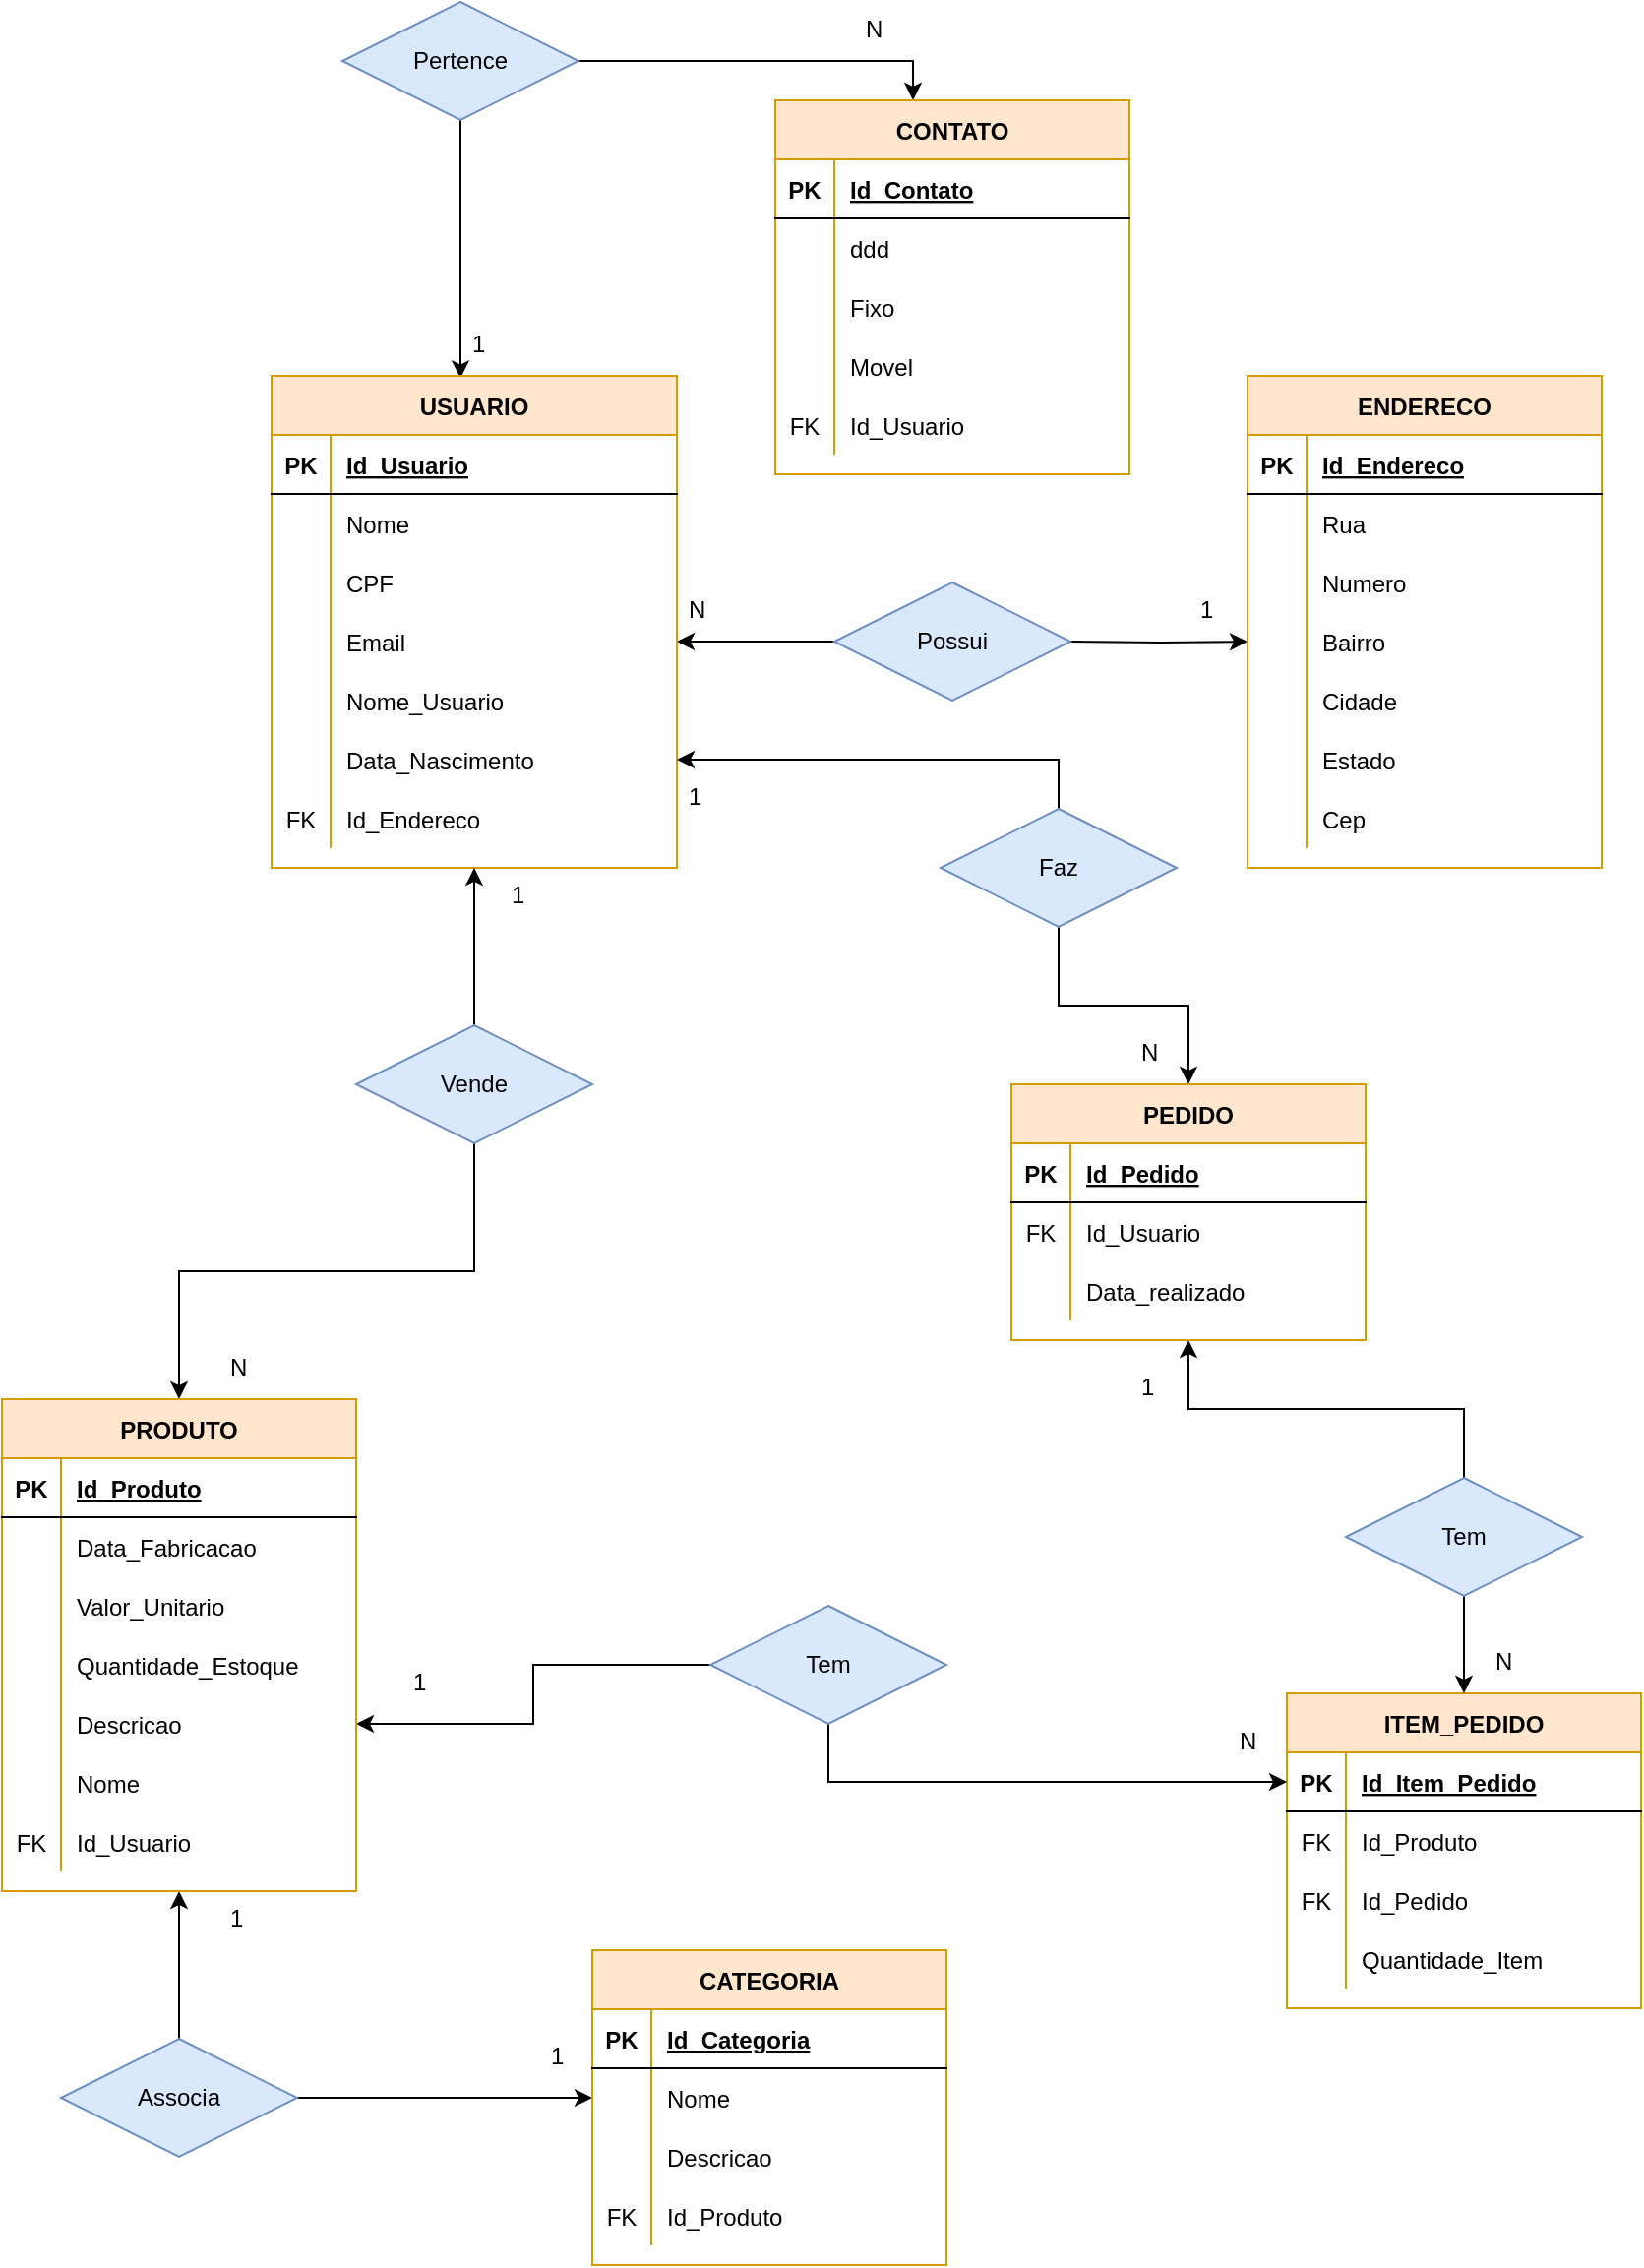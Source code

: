<mxfile version="13.4.5" type="device"><diagram id="Y6JPhVJ8ZdaVeTjuCIS0" name="Page-1"><mxGraphModel dx="2272" dy="2009" grid="1" gridSize="10" guides="1" tooltips="1" connect="1" arrows="1" fold="1" page="1" pageScale="1" pageWidth="827" pageHeight="1169" math="0" shadow="0"><root><mxCell id="0"/><mxCell id="1" parent="0"/><mxCell id="8AbflNaGAG1cW2c7o0TG-37" style="edgeStyle=orthogonalEdgeStyle;rounded=0;orthogonalLoop=1;jettySize=auto;html=1;entryX=0;entryY=0.5;entryDx=0;entryDy=0;" parent="1" target="8AbflNaGAG1cW2c7o0TG-30" edge="1"><mxGeometry relative="1" as="geometry"><mxPoint x="480" y="205" as="sourcePoint"/></mxGeometry></mxCell><mxCell id="8AbflNaGAG1cW2c7o0TG-38" style="edgeStyle=orthogonalEdgeStyle;rounded=0;orthogonalLoop=1;jettySize=auto;html=1;exitX=0;exitY=0.5;exitDx=0;exitDy=0;" parent="1" source="8AbflNaGAG1cW2c7o0TG-39" target="8AbflNaGAG1cW2c7o0TG-11" edge="1"><mxGeometry relative="1" as="geometry"><mxPoint x="340" y="205" as="sourcePoint"/></mxGeometry></mxCell><mxCell id="8AbflNaGAG1cW2c7o0TG-39" value="Possui" style="shape=rhombus;perimeter=rhombusPerimeter;whiteSpace=wrap;html=1;align=center;fillColor=#dae8fc;strokeColor=#6c8ebf;" parent="1" vertex="1"><mxGeometry x="360" y="175" width="120" height="60" as="geometry"/></mxCell><mxCell id="8AbflNaGAG1cW2c7o0TG-40" value="1" style="text;strokeColor=none;fillColor=none;spacingLeft=4;spacingRight=4;overflow=hidden;rotatable=0;points=[[0,0.5],[1,0.5]];portConstraint=eastwest;fontSize=12;align=left;" parent="1" vertex="1"><mxGeometry x="540" y="175" width="40" height="30" as="geometry"/></mxCell><mxCell id="8AbflNaGAG1cW2c7o0TG-20" value="ENDERECO" style="shape=table;startSize=30;container=1;collapsible=1;childLayout=tableLayout;fixedRows=1;rowLines=0;fontStyle=1;align=center;resizeLast=1;fillColor=#ffe6cc;strokeColor=#d79b00;" parent="1" vertex="1"><mxGeometry x="570" y="70" width="180" height="250" as="geometry"><mxRectangle x="570" y="70" width="100" height="30" as="alternateBounds"/></mxGeometry></mxCell><mxCell id="8AbflNaGAG1cW2c7o0TG-21" value="" style="shape=partialRectangle;collapsible=0;dropTarget=0;pointerEvents=0;fillColor=none;top=0;left=0;bottom=1;right=0;points=[[0,0.5],[1,0.5]];portConstraint=eastwest;" parent="8AbflNaGAG1cW2c7o0TG-20" vertex="1"><mxGeometry y="30" width="180" height="30" as="geometry"/></mxCell><mxCell id="8AbflNaGAG1cW2c7o0TG-22" value="PK" style="shape=partialRectangle;connectable=0;fillColor=none;top=0;left=0;bottom=0;right=0;fontStyle=1;overflow=hidden;" parent="8AbflNaGAG1cW2c7o0TG-21" vertex="1"><mxGeometry width="30" height="30" as="geometry"/></mxCell><mxCell id="8AbflNaGAG1cW2c7o0TG-23" value="Id_Endereco" style="shape=partialRectangle;connectable=0;fillColor=none;top=0;left=0;bottom=0;right=0;align=left;spacingLeft=6;fontStyle=5;overflow=hidden;" parent="8AbflNaGAG1cW2c7o0TG-21" vertex="1"><mxGeometry x="30" width="150" height="30" as="geometry"/></mxCell><mxCell id="8AbflNaGAG1cW2c7o0TG-24" value="" style="shape=partialRectangle;collapsible=0;dropTarget=0;pointerEvents=0;fillColor=none;top=0;left=0;bottom=0;right=0;points=[[0,0.5],[1,0.5]];portConstraint=eastwest;" parent="8AbflNaGAG1cW2c7o0TG-20" vertex="1"><mxGeometry y="60" width="180" height="30" as="geometry"/></mxCell><mxCell id="8AbflNaGAG1cW2c7o0TG-25" value="" style="shape=partialRectangle;connectable=0;fillColor=none;top=0;left=0;bottom=0;right=0;editable=1;overflow=hidden;" parent="8AbflNaGAG1cW2c7o0TG-24" vertex="1"><mxGeometry width="30" height="30" as="geometry"/></mxCell><mxCell id="8AbflNaGAG1cW2c7o0TG-26" value="Rua" style="shape=partialRectangle;connectable=0;fillColor=none;top=0;left=0;bottom=0;right=0;align=left;spacingLeft=6;overflow=hidden;" parent="8AbflNaGAG1cW2c7o0TG-24" vertex="1"><mxGeometry x="30" width="150" height="30" as="geometry"/></mxCell><mxCell id="8AbflNaGAG1cW2c7o0TG-27" value="" style="shape=partialRectangle;collapsible=0;dropTarget=0;pointerEvents=0;fillColor=none;top=0;left=0;bottom=0;right=0;points=[[0,0.5],[1,0.5]];portConstraint=eastwest;" parent="8AbflNaGAG1cW2c7o0TG-20" vertex="1"><mxGeometry y="90" width="180" height="30" as="geometry"/></mxCell><mxCell id="8AbflNaGAG1cW2c7o0TG-28" value="" style="shape=partialRectangle;connectable=0;fillColor=none;top=0;left=0;bottom=0;right=0;editable=1;overflow=hidden;" parent="8AbflNaGAG1cW2c7o0TG-27" vertex="1"><mxGeometry width="30" height="30" as="geometry"/></mxCell><mxCell id="8AbflNaGAG1cW2c7o0TG-29" value="Numero" style="shape=partialRectangle;connectable=0;fillColor=none;top=0;left=0;bottom=0;right=0;align=left;spacingLeft=6;overflow=hidden;" parent="8AbflNaGAG1cW2c7o0TG-27" vertex="1"><mxGeometry x="30" width="150" height="30" as="geometry"/></mxCell><mxCell id="8AbflNaGAG1cW2c7o0TG-30" value="" style="shape=partialRectangle;collapsible=0;dropTarget=0;pointerEvents=0;fillColor=none;top=0;left=0;bottom=0;right=0;points=[[0,0.5],[1,0.5]];portConstraint=eastwest;" parent="8AbflNaGAG1cW2c7o0TG-20" vertex="1"><mxGeometry y="120" width="180" height="30" as="geometry"/></mxCell><mxCell id="8AbflNaGAG1cW2c7o0TG-31" value="" style="shape=partialRectangle;connectable=0;fillColor=none;top=0;left=0;bottom=0;right=0;editable=1;overflow=hidden;" parent="8AbflNaGAG1cW2c7o0TG-30" vertex="1"><mxGeometry width="30" height="30" as="geometry"/></mxCell><mxCell id="8AbflNaGAG1cW2c7o0TG-32" value="Bairro" style="shape=partialRectangle;connectable=0;fillColor=none;top=0;left=0;bottom=0;right=0;align=left;spacingLeft=6;overflow=hidden;" parent="8AbflNaGAG1cW2c7o0TG-30" vertex="1"><mxGeometry x="30" width="150" height="30" as="geometry"/></mxCell><mxCell id="8AbflNaGAG1cW2c7o0TG-53" value="" style="shape=partialRectangle;collapsible=0;dropTarget=0;pointerEvents=0;fillColor=none;top=0;left=0;bottom=0;right=0;points=[[0,0.5],[1,0.5]];portConstraint=eastwest;" parent="8AbflNaGAG1cW2c7o0TG-20" vertex="1"><mxGeometry y="150" width="180" height="30" as="geometry"/></mxCell><mxCell id="8AbflNaGAG1cW2c7o0TG-54" value="" style="shape=partialRectangle;connectable=0;fillColor=none;top=0;left=0;bottom=0;right=0;editable=1;overflow=hidden;" parent="8AbflNaGAG1cW2c7o0TG-53" vertex="1"><mxGeometry width="30" height="30" as="geometry"/></mxCell><mxCell id="8AbflNaGAG1cW2c7o0TG-55" value="Cidade" style="shape=partialRectangle;connectable=0;fillColor=none;top=0;left=0;bottom=0;right=0;align=left;spacingLeft=6;overflow=hidden;" parent="8AbflNaGAG1cW2c7o0TG-53" vertex="1"><mxGeometry x="30" width="150" height="30" as="geometry"/></mxCell><mxCell id="8AbflNaGAG1cW2c7o0TG-61" value="" style="shape=partialRectangle;collapsible=0;dropTarget=0;pointerEvents=0;fillColor=none;top=0;left=0;bottom=0;right=0;points=[[0,0.5],[1,0.5]];portConstraint=eastwest;" parent="8AbflNaGAG1cW2c7o0TG-20" vertex="1"><mxGeometry y="180" width="180" height="30" as="geometry"/></mxCell><mxCell id="8AbflNaGAG1cW2c7o0TG-62" value="" style="shape=partialRectangle;connectable=0;fillColor=none;top=0;left=0;bottom=0;right=0;editable=1;overflow=hidden;" parent="8AbflNaGAG1cW2c7o0TG-61" vertex="1"><mxGeometry width="30" height="30" as="geometry"/></mxCell><mxCell id="8AbflNaGAG1cW2c7o0TG-63" value="Estado" style="shape=partialRectangle;connectable=0;fillColor=none;top=0;left=0;bottom=0;right=0;align=left;spacingLeft=6;overflow=hidden;" parent="8AbflNaGAG1cW2c7o0TG-61" vertex="1"><mxGeometry x="30" width="150" height="30" as="geometry"/></mxCell><mxCell id="8AbflNaGAG1cW2c7o0TG-197" value="" style="shape=partialRectangle;collapsible=0;dropTarget=0;pointerEvents=0;fillColor=none;top=0;left=0;bottom=0;right=0;points=[[0,0.5],[1,0.5]];portConstraint=eastwest;" parent="8AbflNaGAG1cW2c7o0TG-20" vertex="1"><mxGeometry y="210" width="180" height="30" as="geometry"/></mxCell><mxCell id="8AbflNaGAG1cW2c7o0TG-198" value="" style="shape=partialRectangle;connectable=0;fillColor=none;top=0;left=0;bottom=0;right=0;editable=1;overflow=hidden;" parent="8AbflNaGAG1cW2c7o0TG-197" vertex="1"><mxGeometry width="30" height="30" as="geometry"/></mxCell><mxCell id="8AbflNaGAG1cW2c7o0TG-199" value="Cep" style="shape=partialRectangle;connectable=0;fillColor=none;top=0;left=0;bottom=0;right=0;align=left;spacingLeft=6;overflow=hidden;" parent="8AbflNaGAG1cW2c7o0TG-197" vertex="1"><mxGeometry x="30" width="150" height="30" as="geometry"/></mxCell><mxCell id="8AbflNaGAG1cW2c7o0TG-64" value="N" style="text;strokeColor=none;fillColor=none;spacingLeft=4;spacingRight=4;overflow=hidden;rotatable=0;points=[[0,0.5],[1,0.5]];portConstraint=eastwest;fontSize=12;align=left;" parent="1" vertex="1"><mxGeometry x="280" y="175" width="40" height="30" as="geometry"/></mxCell><mxCell id="8AbflNaGAG1cW2c7o0TG-79" style="edgeStyle=orthogonalEdgeStyle;rounded=0;orthogonalLoop=1;jettySize=auto;html=1;entryX=0.466;entryY=0.005;entryDx=0;entryDy=0;entryPerimeter=0;" parent="1" source="8AbflNaGAG1cW2c7o0TG-78" target="8AbflNaGAG1cW2c7o0TG-1" edge="1"><mxGeometry relative="1" as="geometry"/></mxCell><mxCell id="8AbflNaGAG1cW2c7o0TG-80" style="edgeStyle=orthogonalEdgeStyle;rounded=0;orthogonalLoop=1;jettySize=auto;html=1;entryX=0.389;entryY=0;entryDx=0;entryDy=0;entryPerimeter=0;" parent="1" source="8AbflNaGAG1cW2c7o0TG-78" target="8AbflNaGAG1cW2c7o0TG-65" edge="1"><mxGeometry relative="1" as="geometry"/></mxCell><mxCell id="8AbflNaGAG1cW2c7o0TG-78" value="Pertence" style="shape=rhombus;perimeter=rhombusPerimeter;whiteSpace=wrap;html=1;align=center;fillColor=#dae8fc;strokeColor=#6c8ebf;" parent="1" vertex="1"><mxGeometry x="110" y="-120" width="120" height="60" as="geometry"/></mxCell><mxCell id="8AbflNaGAG1cW2c7o0TG-1" value="USUARIO" style="shape=table;startSize=30;container=1;collapsible=1;childLayout=tableLayout;fixedRows=1;rowLines=0;fontStyle=1;align=center;resizeLast=1;fillColor=#ffe6cc;strokeColor=#d79b00;" parent="1" vertex="1"><mxGeometry x="74" y="70" width="206" height="250" as="geometry"><mxRectangle x="74" y="70" width="90" height="30" as="alternateBounds"/></mxGeometry></mxCell><mxCell id="8AbflNaGAG1cW2c7o0TG-2" value="" style="shape=partialRectangle;collapsible=0;dropTarget=0;pointerEvents=0;fillColor=none;top=0;left=0;bottom=1;right=0;points=[[0,0.5],[1,0.5]];portConstraint=eastwest;" parent="8AbflNaGAG1cW2c7o0TG-1" vertex="1"><mxGeometry y="30" width="206" height="30" as="geometry"/></mxCell><mxCell id="8AbflNaGAG1cW2c7o0TG-3" value="PK" style="shape=partialRectangle;connectable=0;fillColor=none;top=0;left=0;bottom=0;right=0;fontStyle=1;overflow=hidden;" parent="8AbflNaGAG1cW2c7o0TG-2" vertex="1"><mxGeometry width="30" height="30" as="geometry"/></mxCell><mxCell id="8AbflNaGAG1cW2c7o0TG-4" value="Id_Usuario" style="shape=partialRectangle;connectable=0;fillColor=none;top=0;left=0;bottom=0;right=0;align=left;spacingLeft=6;fontStyle=5;overflow=hidden;" parent="8AbflNaGAG1cW2c7o0TG-2" vertex="1"><mxGeometry x="30" width="176" height="30" as="geometry"/></mxCell><mxCell id="8AbflNaGAG1cW2c7o0TG-5" value="" style="shape=partialRectangle;collapsible=0;dropTarget=0;pointerEvents=0;fillColor=none;top=0;left=0;bottom=0;right=0;points=[[0,0.5],[1,0.5]];portConstraint=eastwest;" parent="8AbflNaGAG1cW2c7o0TG-1" vertex="1"><mxGeometry y="60" width="206" height="30" as="geometry"/></mxCell><mxCell id="8AbflNaGAG1cW2c7o0TG-6" value="" style="shape=partialRectangle;connectable=0;fillColor=none;top=0;left=0;bottom=0;right=0;editable=1;overflow=hidden;" parent="8AbflNaGAG1cW2c7o0TG-5" vertex="1"><mxGeometry width="30" height="30" as="geometry"/></mxCell><mxCell id="8AbflNaGAG1cW2c7o0TG-7" value="Nome" style="shape=partialRectangle;connectable=0;fillColor=none;top=0;left=0;bottom=0;right=0;align=left;spacingLeft=6;overflow=hidden;" parent="8AbflNaGAG1cW2c7o0TG-5" vertex="1"><mxGeometry x="30" width="176" height="30" as="geometry"/></mxCell><mxCell id="8AbflNaGAG1cW2c7o0TG-8" value="" style="shape=partialRectangle;collapsible=0;dropTarget=0;pointerEvents=0;fillColor=none;top=0;left=0;bottom=0;right=0;points=[[0,0.5],[1,0.5]];portConstraint=eastwest;" parent="8AbflNaGAG1cW2c7o0TG-1" vertex="1"><mxGeometry y="90" width="206" height="30" as="geometry"/></mxCell><mxCell id="8AbflNaGAG1cW2c7o0TG-9" value="" style="shape=partialRectangle;connectable=0;fillColor=none;top=0;left=0;bottom=0;right=0;editable=1;overflow=hidden;" parent="8AbflNaGAG1cW2c7o0TG-8" vertex="1"><mxGeometry width="30" height="30" as="geometry"/></mxCell><mxCell id="8AbflNaGAG1cW2c7o0TG-10" value="CPF" style="shape=partialRectangle;connectable=0;fillColor=none;top=0;left=0;bottom=0;right=0;align=left;spacingLeft=6;overflow=hidden;" parent="8AbflNaGAG1cW2c7o0TG-8" vertex="1"><mxGeometry x="30" width="176" height="30" as="geometry"/></mxCell><mxCell id="8AbflNaGAG1cW2c7o0TG-11" value="" style="shape=partialRectangle;collapsible=0;dropTarget=0;pointerEvents=0;fillColor=none;top=0;left=0;bottom=0;right=0;points=[[0,0.5],[1,0.5]];portConstraint=eastwest;" parent="8AbflNaGAG1cW2c7o0TG-1" vertex="1"><mxGeometry y="120" width="206" height="30" as="geometry"/></mxCell><mxCell id="8AbflNaGAG1cW2c7o0TG-12" value="" style="shape=partialRectangle;connectable=0;fillColor=none;top=0;left=0;bottom=0;right=0;editable=1;overflow=hidden;" parent="8AbflNaGAG1cW2c7o0TG-11" vertex="1"><mxGeometry width="30" height="30" as="geometry"/></mxCell><mxCell id="8AbflNaGAG1cW2c7o0TG-13" value="Email" style="shape=partialRectangle;connectable=0;fillColor=none;top=0;left=0;bottom=0;right=0;align=left;spacingLeft=6;overflow=hidden;" parent="8AbflNaGAG1cW2c7o0TG-11" vertex="1"><mxGeometry x="30" width="176" height="30" as="geometry"/></mxCell><mxCell id="8AbflNaGAG1cW2c7o0TG-45" value="" style="shape=partialRectangle;collapsible=0;dropTarget=0;pointerEvents=0;fillColor=none;top=0;left=0;bottom=0;right=0;points=[[0,0.5],[1,0.5]];portConstraint=eastwest;" parent="8AbflNaGAG1cW2c7o0TG-1" vertex="1"><mxGeometry y="150" width="206" height="30" as="geometry"/></mxCell><mxCell id="8AbflNaGAG1cW2c7o0TG-46" value="" style="shape=partialRectangle;connectable=0;fillColor=none;top=0;left=0;bottom=0;right=0;editable=1;overflow=hidden;" parent="8AbflNaGAG1cW2c7o0TG-45" vertex="1"><mxGeometry width="30" height="30" as="geometry"/></mxCell><mxCell id="8AbflNaGAG1cW2c7o0TG-47" value="Nome_Usuario" style="shape=partialRectangle;connectable=0;fillColor=none;top=0;left=0;bottom=0;right=0;align=left;spacingLeft=6;overflow=hidden;" parent="8AbflNaGAG1cW2c7o0TG-45" vertex="1"><mxGeometry x="30" width="176" height="30" as="geometry"/></mxCell><mxCell id="8AbflNaGAG1cW2c7o0TG-49" value="" style="shape=partialRectangle;collapsible=0;dropTarget=0;pointerEvents=0;fillColor=none;top=0;left=0;bottom=0;right=0;points=[[0,0.5],[1,0.5]];portConstraint=eastwest;" parent="8AbflNaGAG1cW2c7o0TG-1" vertex="1"><mxGeometry y="180" width="206" height="30" as="geometry"/></mxCell><mxCell id="8AbflNaGAG1cW2c7o0TG-50" value="" style="shape=partialRectangle;connectable=0;fillColor=none;top=0;left=0;bottom=0;right=0;editable=1;overflow=hidden;" parent="8AbflNaGAG1cW2c7o0TG-49" vertex="1"><mxGeometry width="30" height="30" as="geometry"/></mxCell><mxCell id="8AbflNaGAG1cW2c7o0TG-51" value="Data_Nascimento" style="shape=partialRectangle;connectable=0;fillColor=none;top=0;left=0;bottom=0;right=0;align=left;spacingLeft=6;overflow=hidden;" parent="8AbflNaGAG1cW2c7o0TG-49" vertex="1"><mxGeometry x="30" width="176" height="30" as="geometry"/></mxCell><mxCell id="8AbflNaGAG1cW2c7o0TG-144" value="" style="shape=partialRectangle;collapsible=0;dropTarget=0;pointerEvents=0;fillColor=none;top=0;left=0;bottom=0;right=0;points=[[0,0.5],[1,0.5]];portConstraint=eastwest;" parent="8AbflNaGAG1cW2c7o0TG-1" vertex="1"><mxGeometry y="210" width="206" height="30" as="geometry"/></mxCell><mxCell id="8AbflNaGAG1cW2c7o0TG-145" value="FK" style="shape=partialRectangle;connectable=0;fillColor=none;top=0;left=0;bottom=0;right=0;fontStyle=0;overflow=hidden;" parent="8AbflNaGAG1cW2c7o0TG-144" vertex="1"><mxGeometry width="30" height="30" as="geometry"/></mxCell><mxCell id="8AbflNaGAG1cW2c7o0TG-146" value="Id_Endereco" style="shape=partialRectangle;connectable=0;fillColor=none;top=0;left=0;bottom=0;right=0;align=left;spacingLeft=6;fontStyle=0;overflow=hidden;" parent="8AbflNaGAG1cW2c7o0TG-144" vertex="1"><mxGeometry x="30" width="176" height="30" as="geometry"/></mxCell><mxCell id="8AbflNaGAG1cW2c7o0TG-65" value="CONTATO" style="shape=table;startSize=30;container=1;collapsible=1;childLayout=tableLayout;fixedRows=1;rowLines=0;fontStyle=1;align=center;resizeLast=1;fillColor=#ffe6cc;strokeColor=#d79b00;" parent="1" vertex="1"><mxGeometry x="330" y="-70" width="180" height="190" as="geometry"><mxRectangle x="330" y="-70" width="90" height="30" as="alternateBounds"/></mxGeometry></mxCell><mxCell id="8AbflNaGAG1cW2c7o0TG-66" value="" style="shape=partialRectangle;collapsible=0;dropTarget=0;pointerEvents=0;fillColor=none;top=0;left=0;bottom=1;right=0;points=[[0,0.5],[1,0.5]];portConstraint=eastwest;" parent="8AbflNaGAG1cW2c7o0TG-65" vertex="1"><mxGeometry y="30" width="180" height="30" as="geometry"/></mxCell><mxCell id="8AbflNaGAG1cW2c7o0TG-67" value="PK" style="shape=partialRectangle;connectable=0;fillColor=none;top=0;left=0;bottom=0;right=0;fontStyle=1;overflow=hidden;" parent="8AbflNaGAG1cW2c7o0TG-66" vertex="1"><mxGeometry width="30" height="30" as="geometry"/></mxCell><mxCell id="8AbflNaGAG1cW2c7o0TG-68" value="Id_Contato" style="shape=partialRectangle;connectable=0;fillColor=none;top=0;left=0;bottom=0;right=0;align=left;spacingLeft=6;fontStyle=5;overflow=hidden;" parent="8AbflNaGAG1cW2c7o0TG-66" vertex="1"><mxGeometry x="30" width="150" height="30" as="geometry"/></mxCell><mxCell id="8AbflNaGAG1cW2c7o0TG-69" value="" style="shape=partialRectangle;collapsible=0;dropTarget=0;pointerEvents=0;fillColor=none;top=0;left=0;bottom=0;right=0;points=[[0,0.5],[1,0.5]];portConstraint=eastwest;" parent="8AbflNaGAG1cW2c7o0TG-65" vertex="1"><mxGeometry y="60" width="180" height="30" as="geometry"/></mxCell><mxCell id="8AbflNaGAG1cW2c7o0TG-70" value="" style="shape=partialRectangle;connectable=0;fillColor=none;top=0;left=0;bottom=0;right=0;editable=1;overflow=hidden;" parent="8AbflNaGAG1cW2c7o0TG-69" vertex="1"><mxGeometry width="30" height="30" as="geometry"/></mxCell><mxCell id="8AbflNaGAG1cW2c7o0TG-71" value="ddd" style="shape=partialRectangle;connectable=0;fillColor=none;top=0;left=0;bottom=0;right=0;align=left;spacingLeft=6;overflow=hidden;" parent="8AbflNaGAG1cW2c7o0TG-69" vertex="1"><mxGeometry x="30" width="150" height="30" as="geometry"/></mxCell><mxCell id="8AbflNaGAG1cW2c7o0TG-72" value="" style="shape=partialRectangle;collapsible=0;dropTarget=0;pointerEvents=0;fillColor=none;top=0;left=0;bottom=0;right=0;points=[[0,0.5],[1,0.5]];portConstraint=eastwest;" parent="8AbflNaGAG1cW2c7o0TG-65" vertex="1"><mxGeometry y="90" width="180" height="30" as="geometry"/></mxCell><mxCell id="8AbflNaGAG1cW2c7o0TG-73" value="" style="shape=partialRectangle;connectable=0;fillColor=none;top=0;left=0;bottom=0;right=0;editable=1;overflow=hidden;" parent="8AbflNaGAG1cW2c7o0TG-72" vertex="1"><mxGeometry width="30" height="30" as="geometry"/></mxCell><mxCell id="8AbflNaGAG1cW2c7o0TG-74" value="Fixo" style="shape=partialRectangle;connectable=0;fillColor=none;top=0;left=0;bottom=0;right=0;align=left;spacingLeft=6;overflow=hidden;" parent="8AbflNaGAG1cW2c7o0TG-72" vertex="1"><mxGeometry x="30" width="150" height="30" as="geometry"/></mxCell><mxCell id="8AbflNaGAG1cW2c7o0TG-75" value="" style="shape=partialRectangle;collapsible=0;dropTarget=0;pointerEvents=0;fillColor=none;top=0;left=0;bottom=0;right=0;points=[[0,0.5],[1,0.5]];portConstraint=eastwest;" parent="8AbflNaGAG1cW2c7o0TG-65" vertex="1"><mxGeometry y="120" width="180" height="30" as="geometry"/></mxCell><mxCell id="8AbflNaGAG1cW2c7o0TG-76" value="" style="shape=partialRectangle;connectable=0;fillColor=none;top=0;left=0;bottom=0;right=0;editable=1;overflow=hidden;" parent="8AbflNaGAG1cW2c7o0TG-75" vertex="1"><mxGeometry width="30" height="30" as="geometry"/></mxCell><mxCell id="8AbflNaGAG1cW2c7o0TG-77" value="Movel" style="shape=partialRectangle;connectable=0;fillColor=none;top=0;left=0;bottom=0;right=0;align=left;spacingLeft=6;overflow=hidden;" parent="8AbflNaGAG1cW2c7o0TG-75" vertex="1"><mxGeometry x="30" width="150" height="30" as="geometry"/></mxCell><mxCell id="8AbflNaGAG1cW2c7o0TG-140" value="" style="shape=partialRectangle;collapsible=0;dropTarget=0;pointerEvents=0;fillColor=none;top=0;left=0;bottom=0;right=0;points=[[0,0.5],[1,0.5]];portConstraint=eastwest;" parent="8AbflNaGAG1cW2c7o0TG-65" vertex="1"><mxGeometry y="150" width="180" height="30" as="geometry"/></mxCell><mxCell id="8AbflNaGAG1cW2c7o0TG-141" value="FK" style="shape=partialRectangle;connectable=0;fillColor=none;top=0;left=0;bottom=0;right=0;fontStyle=0;overflow=hidden;" parent="8AbflNaGAG1cW2c7o0TG-140" vertex="1"><mxGeometry width="30" height="30" as="geometry"/></mxCell><mxCell id="8AbflNaGAG1cW2c7o0TG-142" value="Id_Usuario" style="shape=partialRectangle;connectable=0;fillColor=none;top=0;left=0;bottom=0;right=0;align=left;spacingLeft=6;fontStyle=0;overflow=hidden;" parent="8AbflNaGAG1cW2c7o0TG-140" vertex="1"><mxGeometry x="30" width="150" height="30" as="geometry"/></mxCell><mxCell id="8AbflNaGAG1cW2c7o0TG-81" value="1" style="text;strokeColor=none;fillColor=none;spacingLeft=4;spacingRight=4;overflow=hidden;rotatable=0;points=[[0,0.5],[1,0.5]];portConstraint=eastwest;fontSize=12;align=left;" parent="1" vertex="1"><mxGeometry x="170" y="40" width="40" height="30" as="geometry"/></mxCell><mxCell id="8AbflNaGAG1cW2c7o0TG-82" value="N" style="text;strokeColor=none;fillColor=none;spacingLeft=4;spacingRight=4;overflow=hidden;rotatable=0;points=[[0,0.5],[1,0.5]];portConstraint=eastwest;fontSize=12;align=left;" parent="1" vertex="1"><mxGeometry x="370" y="-120" width="40" height="30" as="geometry"/></mxCell><mxCell id="8AbflNaGAG1cW2c7o0TG-131" style="edgeStyle=orthogonalEdgeStyle;rounded=0;orthogonalLoop=1;jettySize=auto;html=1;entryX=0.5;entryY=1;entryDx=0;entryDy=0;" parent="1" source="8AbflNaGAG1cW2c7o0TG-130" edge="1" target="8AbflNaGAG1cW2c7o0TG-83"><mxGeometry relative="1" as="geometry"><mxPoint x="170" y="680" as="targetPoint"/></mxGeometry></mxCell><mxCell id="8AbflNaGAG1cW2c7o0TG-132" style="edgeStyle=orthogonalEdgeStyle;rounded=0;orthogonalLoop=1;jettySize=auto;html=1;entryX=0;entryY=0.5;entryDx=0;entryDy=0;" parent="1" source="8AbflNaGAG1cW2c7o0TG-130" target="8AbflNaGAG1cW2c7o0TG-118" edge="1"><mxGeometry relative="1" as="geometry"/></mxCell><mxCell id="8AbflNaGAG1cW2c7o0TG-130" value="Associa" style="shape=rhombus;perimeter=rhombusPerimeter;whiteSpace=wrap;html=1;align=center;fillColor=#dae8fc;strokeColor=#6c8ebf;" parent="1" vertex="1"><mxGeometry x="-33" y="915" width="120" height="60" as="geometry"/></mxCell><mxCell id="8AbflNaGAG1cW2c7o0TG-114" value="CATEGORIA" style="shape=table;startSize=30;container=1;collapsible=1;childLayout=tableLayout;fixedRows=1;rowLines=0;fontStyle=1;align=center;resizeLast=1;fillColor=#ffe6cc;strokeColor=#d79b00;" parent="1" vertex="1"><mxGeometry x="237" y="870" width="180" height="160" as="geometry"/></mxCell><mxCell id="8AbflNaGAG1cW2c7o0TG-115" value="" style="shape=partialRectangle;collapsible=0;dropTarget=0;pointerEvents=0;fillColor=none;top=0;left=0;bottom=1;right=0;points=[[0,0.5],[1,0.5]];portConstraint=eastwest;" parent="8AbflNaGAG1cW2c7o0TG-114" vertex="1"><mxGeometry y="30" width="180" height="30" as="geometry"/></mxCell><mxCell id="8AbflNaGAG1cW2c7o0TG-116" value="PK" style="shape=partialRectangle;connectable=0;fillColor=none;top=0;left=0;bottom=0;right=0;fontStyle=1;overflow=hidden;" parent="8AbflNaGAG1cW2c7o0TG-115" vertex="1"><mxGeometry width="30" height="30" as="geometry"/></mxCell><mxCell id="8AbflNaGAG1cW2c7o0TG-117" value="Id_Categoria" style="shape=partialRectangle;connectable=0;fillColor=none;top=0;left=0;bottom=0;right=0;align=left;spacingLeft=6;fontStyle=5;overflow=hidden;" parent="8AbflNaGAG1cW2c7o0TG-115" vertex="1"><mxGeometry x="30" width="150" height="30" as="geometry"/></mxCell><mxCell id="8AbflNaGAG1cW2c7o0TG-118" value="" style="shape=partialRectangle;collapsible=0;dropTarget=0;pointerEvents=0;fillColor=none;top=0;left=0;bottom=0;right=0;points=[[0,0.5],[1,0.5]];portConstraint=eastwest;" parent="8AbflNaGAG1cW2c7o0TG-114" vertex="1"><mxGeometry y="60" width="180" height="30" as="geometry"/></mxCell><mxCell id="8AbflNaGAG1cW2c7o0TG-119" value="" style="shape=partialRectangle;connectable=0;fillColor=none;top=0;left=0;bottom=0;right=0;editable=1;overflow=hidden;" parent="8AbflNaGAG1cW2c7o0TG-118" vertex="1"><mxGeometry width="30" height="30" as="geometry"/></mxCell><mxCell id="8AbflNaGAG1cW2c7o0TG-120" value="Nome" style="shape=partialRectangle;connectable=0;fillColor=none;top=0;left=0;bottom=0;right=0;align=left;spacingLeft=6;overflow=hidden;" parent="8AbflNaGAG1cW2c7o0TG-118" vertex="1"><mxGeometry x="30" width="150" height="30" as="geometry"/></mxCell><mxCell id="8AbflNaGAG1cW2c7o0TG-121" value="" style="shape=partialRectangle;collapsible=0;dropTarget=0;pointerEvents=0;fillColor=none;top=0;left=0;bottom=0;right=0;points=[[0,0.5],[1,0.5]];portConstraint=eastwest;" parent="8AbflNaGAG1cW2c7o0TG-114" vertex="1"><mxGeometry y="90" width="180" height="30" as="geometry"/></mxCell><mxCell id="8AbflNaGAG1cW2c7o0TG-122" value="" style="shape=partialRectangle;connectable=0;fillColor=none;top=0;left=0;bottom=0;right=0;editable=1;overflow=hidden;" parent="8AbflNaGAG1cW2c7o0TG-121" vertex="1"><mxGeometry width="30" height="30" as="geometry"/></mxCell><mxCell id="8AbflNaGAG1cW2c7o0TG-123" value="Descricao" style="shape=partialRectangle;connectable=0;fillColor=none;top=0;left=0;bottom=0;right=0;align=left;spacingLeft=6;overflow=hidden;" parent="8AbflNaGAG1cW2c7o0TG-121" vertex="1"><mxGeometry x="30" width="150" height="30" as="geometry"/></mxCell><mxCell id="8AbflNaGAG1cW2c7o0TG-134" value="" style="shape=partialRectangle;collapsible=0;dropTarget=0;pointerEvents=0;fillColor=none;top=0;left=0;bottom=0;right=0;points=[[0,0.5],[1,0.5]];portConstraint=eastwest;" parent="8AbflNaGAG1cW2c7o0TG-114" vertex="1"><mxGeometry y="120" width="180" height="30" as="geometry"/></mxCell><mxCell id="8AbflNaGAG1cW2c7o0TG-135" value="FK" style="shape=partialRectangle;connectable=0;fillColor=none;top=0;left=0;bottom=0;right=0;fontStyle=0;overflow=hidden;" parent="8AbflNaGAG1cW2c7o0TG-134" vertex="1"><mxGeometry width="30" height="30" as="geometry"/></mxCell><mxCell id="8AbflNaGAG1cW2c7o0TG-136" value="Id_Produto" style="shape=partialRectangle;connectable=0;fillColor=none;top=0;left=0;bottom=0;right=0;align=left;spacingLeft=6;fontStyle=0;overflow=hidden;" parent="8AbflNaGAG1cW2c7o0TG-134" vertex="1"><mxGeometry x="30" width="150" height="30" as="geometry"/></mxCell><mxCell id="8AbflNaGAG1cW2c7o0TG-137" value="1" style="text;strokeColor=none;fillColor=none;spacingLeft=4;spacingRight=4;overflow=hidden;rotatable=0;points=[[0,0.5],[1,0.5]];portConstraint=eastwest;fontSize=12;align=left;" parent="1" vertex="1"><mxGeometry x="210" y="910" width="40" height="30" as="geometry"/></mxCell><mxCell id="8AbflNaGAG1cW2c7o0TG-138" value="1" style="text;strokeColor=none;fillColor=none;spacingLeft=4;spacingRight=4;overflow=hidden;rotatable=0;points=[[0,0.5],[1,0.5]];portConstraint=eastwest;fontSize=12;align=left;" parent="1" vertex="1"><mxGeometry x="140" y="720" width="40" height="30" as="geometry"/></mxCell><mxCell id="8AbflNaGAG1cW2c7o0TG-174" style="edgeStyle=orthogonalEdgeStyle;rounded=0;orthogonalLoop=1;jettySize=auto;html=1;" parent="1" source="8AbflNaGAG1cW2c7o0TG-173" target="8AbflNaGAG1cW2c7o0TG-49" edge="1"><mxGeometry relative="1" as="geometry"/></mxCell><mxCell id="5PEyW89O06m3uLNVTfW6-3" style="edgeStyle=orthogonalEdgeStyle;rounded=0;orthogonalLoop=1;jettySize=auto;html=1;" edge="1" parent="1" source="8AbflNaGAG1cW2c7o0TG-173" target="8AbflNaGAG1cW2c7o0TG-147"><mxGeometry relative="1" as="geometry"/></mxCell><mxCell id="8AbflNaGAG1cW2c7o0TG-173" value="Faz" style="shape=rhombus;perimeter=rhombusPerimeter;whiteSpace=wrap;html=1;align=center;fillColor=#dae8fc;strokeColor=#6c8ebf;" parent="1" vertex="1"><mxGeometry x="414" y="290" width="120" height="60" as="geometry"/></mxCell><mxCell id="8AbflNaGAG1cW2c7o0TG-176" value="N" style="text;strokeColor=none;fillColor=none;spacingLeft=4;spacingRight=4;overflow=hidden;rotatable=0;points=[[0,0.5],[1,0.5]];portConstraint=eastwest;fontSize=12;align=left;" parent="1" vertex="1"><mxGeometry x="510" y="400" width="40" height="30" as="geometry"/></mxCell><mxCell id="8AbflNaGAG1cW2c7o0TG-177" value="1" style="text;strokeColor=none;fillColor=none;spacingLeft=4;spacingRight=4;overflow=hidden;rotatable=0;points=[[0,0.5],[1,0.5]];portConstraint=eastwest;fontSize=12;align=left;" parent="1" vertex="1"><mxGeometry x="280" y="270" width="40" height="30" as="geometry"/></mxCell><mxCell id="8AbflNaGAG1cW2c7o0TG-160" value="ITEM_PEDIDO" style="shape=table;startSize=30;container=1;collapsible=1;childLayout=tableLayout;fixedRows=1;rowLines=0;fontStyle=1;align=center;resizeLast=1;fillColor=#ffe6cc;strokeColor=#d79b00;" parent="1" vertex="1"><mxGeometry x="590" y="739.5" width="180" height="160" as="geometry"/></mxCell><mxCell id="8AbflNaGAG1cW2c7o0TG-161" value="" style="shape=partialRectangle;collapsible=0;dropTarget=0;pointerEvents=0;fillColor=none;top=0;left=0;bottom=1;right=0;points=[[0,0.5],[1,0.5]];portConstraint=eastwest;" parent="8AbflNaGAG1cW2c7o0TG-160" vertex="1"><mxGeometry y="30" width="180" height="30" as="geometry"/></mxCell><mxCell id="8AbflNaGAG1cW2c7o0TG-162" value="PK" style="shape=partialRectangle;connectable=0;fillColor=none;top=0;left=0;bottom=0;right=0;fontStyle=1;overflow=hidden;" parent="8AbflNaGAG1cW2c7o0TG-161" vertex="1"><mxGeometry width="30" height="30" as="geometry"/></mxCell><mxCell id="8AbflNaGAG1cW2c7o0TG-163" value="Id_Item_Pedido" style="shape=partialRectangle;connectable=0;fillColor=none;top=0;left=0;bottom=0;right=0;align=left;spacingLeft=6;fontStyle=5;overflow=hidden;" parent="8AbflNaGAG1cW2c7o0TG-161" vertex="1"><mxGeometry x="30" width="150" height="30" as="geometry"/></mxCell><mxCell id="8AbflNaGAG1cW2c7o0TG-189" value="" style="shape=partialRectangle;collapsible=0;dropTarget=0;pointerEvents=0;fillColor=none;top=0;left=0;bottom=0;right=0;points=[[0,0.5],[1,0.5]];portConstraint=eastwest;" parent="8AbflNaGAG1cW2c7o0TG-160" vertex="1"><mxGeometry y="60" width="180" height="30" as="geometry"/></mxCell><mxCell id="8AbflNaGAG1cW2c7o0TG-190" value="FK" style="shape=partialRectangle;connectable=0;fillColor=none;top=0;left=0;bottom=0;right=0;fontStyle=0;overflow=hidden;" parent="8AbflNaGAG1cW2c7o0TG-189" vertex="1"><mxGeometry width="30" height="30" as="geometry"/></mxCell><mxCell id="8AbflNaGAG1cW2c7o0TG-191" value="Id_Produto" style="shape=partialRectangle;connectable=0;fillColor=none;top=0;left=0;bottom=0;right=0;align=left;spacingLeft=6;fontStyle=0;overflow=hidden;" parent="8AbflNaGAG1cW2c7o0TG-189" vertex="1"><mxGeometry x="30" width="150" height="30" as="geometry"/></mxCell><mxCell id="8AbflNaGAG1cW2c7o0TG-193" value="" style="shape=partialRectangle;collapsible=0;dropTarget=0;pointerEvents=0;fillColor=none;top=0;left=0;bottom=0;right=0;points=[[0,0.5],[1,0.5]];portConstraint=eastwest;" parent="8AbflNaGAG1cW2c7o0TG-160" vertex="1"><mxGeometry y="90" width="180" height="30" as="geometry"/></mxCell><mxCell id="8AbflNaGAG1cW2c7o0TG-194" value="FK" style="shape=partialRectangle;connectable=0;fillColor=none;top=0;left=0;bottom=0;right=0;fontStyle=0;overflow=hidden;" parent="8AbflNaGAG1cW2c7o0TG-193" vertex="1"><mxGeometry width="30" height="30" as="geometry"/></mxCell><mxCell id="8AbflNaGAG1cW2c7o0TG-195" value="Id_Pedido" style="shape=partialRectangle;connectable=0;fillColor=none;top=0;left=0;bottom=0;right=0;align=left;spacingLeft=6;fontStyle=0;overflow=hidden;" parent="8AbflNaGAG1cW2c7o0TG-193" vertex="1"><mxGeometry x="30" width="150" height="30" as="geometry"/></mxCell><mxCell id="5PEyW89O06m3uLNVTfW6-20" value="" style="shape=partialRectangle;collapsible=0;dropTarget=0;pointerEvents=0;fillColor=none;top=0;left=0;bottom=0;right=0;points=[[0,0.5],[1,0.5]];portConstraint=eastwest;" vertex="1" parent="8AbflNaGAG1cW2c7o0TG-160"><mxGeometry y="120" width="180" height="30" as="geometry"/></mxCell><mxCell id="5PEyW89O06m3uLNVTfW6-21" value="" style="shape=partialRectangle;connectable=0;fillColor=none;top=0;left=0;bottom=0;right=0;editable=1;overflow=hidden;" vertex="1" parent="5PEyW89O06m3uLNVTfW6-20"><mxGeometry width="30" height="30" as="geometry"/></mxCell><mxCell id="5PEyW89O06m3uLNVTfW6-22" value="Quantidade_Item" style="shape=partialRectangle;connectable=0;fillColor=none;top=0;left=0;bottom=0;right=0;align=left;spacingLeft=6;overflow=hidden;" vertex="1" parent="5PEyW89O06m3uLNVTfW6-20"><mxGeometry x="30" width="150" height="30" as="geometry"/></mxCell><mxCell id="8AbflNaGAG1cW2c7o0TG-179" style="edgeStyle=orthogonalEdgeStyle;rounded=0;orthogonalLoop=1;jettySize=auto;html=1;entryX=0.5;entryY=1;entryDx=0;entryDy=0;" parent="1" source="8AbflNaGAG1cW2c7o0TG-178" target="8AbflNaGAG1cW2c7o0TG-147" edge="1"><mxGeometry relative="1" as="geometry"/></mxCell><mxCell id="8AbflNaGAG1cW2c7o0TG-180" style="edgeStyle=orthogonalEdgeStyle;rounded=0;orthogonalLoop=1;jettySize=auto;html=1;entryX=0.5;entryY=0;entryDx=0;entryDy=0;" parent="1" source="8AbflNaGAG1cW2c7o0TG-178" target="8AbflNaGAG1cW2c7o0TG-160" edge="1"><mxGeometry relative="1" as="geometry"/></mxCell><mxCell id="8AbflNaGAG1cW2c7o0TG-178" value="Tem" style="shape=rhombus;perimeter=rhombusPerimeter;whiteSpace=wrap;html=1;align=center;fillColor=#dae8fc;strokeColor=#6c8ebf;" parent="1" vertex="1"><mxGeometry x="620" y="630" width="120" height="60" as="geometry"/></mxCell><mxCell id="8AbflNaGAG1cW2c7o0TG-181" value="N" style="text;strokeColor=none;fillColor=none;spacingLeft=4;spacingRight=4;overflow=hidden;rotatable=0;points=[[0,0.5],[1,0.5]];portConstraint=eastwest;fontSize=12;align=left;" parent="1" vertex="1"><mxGeometry x="690" y="709.5" width="40" height="30" as="geometry"/></mxCell><mxCell id="8AbflNaGAG1cW2c7o0TG-182" value="1" style="text;strokeColor=none;fillColor=none;spacingLeft=4;spacingRight=4;overflow=hidden;rotatable=0;points=[[0,0.5],[1,0.5]];portConstraint=eastwest;fontSize=12;align=left;" parent="1" vertex="1"><mxGeometry x="510" y="570" width="40" height="30" as="geometry"/></mxCell><mxCell id="8AbflNaGAG1cW2c7o0TG-184" style="edgeStyle=orthogonalEdgeStyle;rounded=0;orthogonalLoop=1;jettySize=auto;html=1;entryX=0;entryY=0.5;entryDx=0;entryDy=0;" parent="1" source="8AbflNaGAG1cW2c7o0TG-183" target="8AbflNaGAG1cW2c7o0TG-161" edge="1"><mxGeometry relative="1" as="geometry"/></mxCell><mxCell id="8AbflNaGAG1cW2c7o0TG-185" style="edgeStyle=orthogonalEdgeStyle;rounded=0;orthogonalLoop=1;jettySize=auto;html=1;" parent="1" source="8AbflNaGAG1cW2c7o0TG-183" target="8AbflNaGAG1cW2c7o0TG-93" edge="1"><mxGeometry relative="1" as="geometry"/></mxCell><mxCell id="8AbflNaGAG1cW2c7o0TG-183" value="Tem" style="shape=rhombus;perimeter=rhombusPerimeter;whiteSpace=wrap;html=1;align=center;fillColor=#dae8fc;strokeColor=#6c8ebf;" parent="1" vertex="1"><mxGeometry x="297" y="695" width="120" height="60" as="geometry"/></mxCell><mxCell id="8AbflNaGAG1cW2c7o0TG-186" value="1" style="text;strokeColor=none;fillColor=none;spacingLeft=4;spacingRight=4;overflow=hidden;rotatable=0;points=[[0,0.5],[1,0.5]];portConstraint=eastwest;fontSize=12;align=left;" parent="1" vertex="1"><mxGeometry x="47" y="840" width="40" height="30" as="geometry"/></mxCell><mxCell id="8AbflNaGAG1cW2c7o0TG-187" value="N" style="text;strokeColor=none;fillColor=none;spacingLeft=4;spacingRight=4;overflow=hidden;rotatable=0;points=[[0,0.5],[1,0.5]];portConstraint=eastwest;fontSize=12;align=left;" parent="1" vertex="1"><mxGeometry x="560" y="750" width="40" height="30" as="geometry"/></mxCell><mxCell id="8AbflNaGAG1cW2c7o0TG-147" value="PEDIDO" style="shape=table;startSize=30;container=1;collapsible=1;childLayout=tableLayout;fixedRows=1;rowLines=0;fontStyle=1;align=center;resizeLast=1;fillColor=#ffe6cc;strokeColor=#d79b00;" parent="1" vertex="1"><mxGeometry x="450" y="430" width="180" height="130" as="geometry"><mxRectangle x="450" y="430" width="80" height="30" as="alternateBounds"/></mxGeometry></mxCell><mxCell id="8AbflNaGAG1cW2c7o0TG-148" value="" style="shape=partialRectangle;collapsible=0;dropTarget=0;pointerEvents=0;fillColor=none;top=0;left=0;bottom=1;right=0;points=[[0,0.5],[1,0.5]];portConstraint=eastwest;" parent="8AbflNaGAG1cW2c7o0TG-147" vertex="1"><mxGeometry y="30" width="180" height="30" as="geometry"/></mxCell><mxCell id="8AbflNaGAG1cW2c7o0TG-149" value="PK" style="shape=partialRectangle;connectable=0;fillColor=none;top=0;left=0;bottom=0;right=0;fontStyle=1;overflow=hidden;" parent="8AbflNaGAG1cW2c7o0TG-148" vertex="1"><mxGeometry width="30" height="30" as="geometry"/></mxCell><mxCell id="8AbflNaGAG1cW2c7o0TG-150" value="Id_Pedido" style="shape=partialRectangle;connectable=0;fillColor=none;top=0;left=0;bottom=0;right=0;align=left;spacingLeft=6;fontStyle=5;overflow=hidden;" parent="8AbflNaGAG1cW2c7o0TG-148" vertex="1"><mxGeometry x="30" width="150" height="30" as="geometry"/></mxCell><mxCell id="5PEyW89O06m3uLNVTfW6-5" value="" style="shape=partialRectangle;collapsible=0;dropTarget=0;pointerEvents=0;fillColor=none;top=0;left=0;bottom=0;right=0;points=[[0,0.5],[1,0.5]];portConstraint=eastwest;" vertex="1" parent="8AbflNaGAG1cW2c7o0TG-147"><mxGeometry y="60" width="180" height="30" as="geometry"/></mxCell><mxCell id="5PEyW89O06m3uLNVTfW6-6" value="FK" style="shape=partialRectangle;connectable=0;fillColor=none;top=0;left=0;bottom=0;right=0;fontStyle=0;overflow=hidden;" vertex="1" parent="5PEyW89O06m3uLNVTfW6-5"><mxGeometry width="30" height="30" as="geometry"/></mxCell><mxCell id="5PEyW89O06m3uLNVTfW6-7" value="Id_Usuario" style="shape=partialRectangle;connectable=0;fillColor=none;top=0;left=0;bottom=0;right=0;align=left;spacingLeft=6;fontStyle=0;overflow=hidden;" vertex="1" parent="5PEyW89O06m3uLNVTfW6-5"><mxGeometry x="30" width="150" height="30" as="geometry"/></mxCell><mxCell id="8AbflNaGAG1cW2c7o0TG-157" value="" style="shape=partialRectangle;collapsible=0;dropTarget=0;pointerEvents=0;fillColor=none;top=0;left=0;bottom=0;right=0;points=[[0,0.5],[1,0.5]];portConstraint=eastwest;" parent="8AbflNaGAG1cW2c7o0TG-147" vertex="1"><mxGeometry y="90" width="180" height="30" as="geometry"/></mxCell><mxCell id="8AbflNaGAG1cW2c7o0TG-158" value="" style="shape=partialRectangle;connectable=0;fillColor=none;top=0;left=0;bottom=0;right=0;editable=1;overflow=hidden;" parent="8AbflNaGAG1cW2c7o0TG-157" vertex="1"><mxGeometry width="30" height="30" as="geometry"/></mxCell><mxCell id="8AbflNaGAG1cW2c7o0TG-159" value="Data_realizado" style="shape=partialRectangle;connectable=0;fillColor=none;top=0;left=0;bottom=0;right=0;align=left;spacingLeft=6;overflow=hidden;" parent="8AbflNaGAG1cW2c7o0TG-157" vertex="1"><mxGeometry x="30" width="150" height="30" as="geometry"/></mxCell><mxCell id="5PEyW89O06m3uLNVTfW6-13" style="edgeStyle=orthogonalEdgeStyle;rounded=0;orthogonalLoop=1;jettySize=auto;html=1;entryX=0.5;entryY=0;entryDx=0;entryDy=0;" edge="1" parent="1" source="5PEyW89O06m3uLNVTfW6-12" target="8AbflNaGAG1cW2c7o0TG-83"><mxGeometry relative="1" as="geometry"/></mxCell><mxCell id="5PEyW89O06m3uLNVTfW6-15" style="edgeStyle=orthogonalEdgeStyle;rounded=0;orthogonalLoop=1;jettySize=auto;html=1;entryX=0.5;entryY=1;entryDx=0;entryDy=0;" edge="1" parent="1" source="5PEyW89O06m3uLNVTfW6-12" target="8AbflNaGAG1cW2c7o0TG-1"><mxGeometry relative="1" as="geometry"/></mxCell><mxCell id="5PEyW89O06m3uLNVTfW6-12" value="Vende" style="shape=rhombus;perimeter=rhombusPerimeter;whiteSpace=wrap;html=1;align=center;fillColor=#dae8fc;strokeColor=#6c8ebf;" vertex="1" parent="1"><mxGeometry x="117" y="400" width="120" height="60" as="geometry"/></mxCell><mxCell id="5PEyW89O06m3uLNVTfW6-16" value="N" style="text;strokeColor=none;fillColor=none;spacingLeft=4;spacingRight=4;overflow=hidden;rotatable=0;points=[[0,0.5],[1,0.5]];portConstraint=eastwest;fontSize=12;" vertex="1" parent="1"><mxGeometry x="47" y="560" width="40" height="30" as="geometry"/></mxCell><mxCell id="5PEyW89O06m3uLNVTfW6-17" value="1" style="text;strokeColor=none;fillColor=none;spacingLeft=4;spacingRight=4;overflow=hidden;rotatable=0;points=[[0,0.5],[1,0.5]];portConstraint=eastwest;fontSize=12;" vertex="1" parent="1"><mxGeometry x="190" y="320" width="40" height="30" as="geometry"/></mxCell><mxCell id="8AbflNaGAG1cW2c7o0TG-83" value="PRODUTO" style="shape=table;startSize=30;container=1;collapsible=1;childLayout=tableLayout;fixedRows=1;rowLines=0;fontStyle=1;align=center;resizeLast=1;fillColor=#ffe6cc;strokeColor=#d79b00;" parent="1" vertex="1"><mxGeometry x="-63" y="590" width="180" height="250" as="geometry"><mxRectangle x="-50" y="590" width="90" height="30" as="alternateBounds"/></mxGeometry></mxCell><mxCell id="8AbflNaGAG1cW2c7o0TG-84" value="" style="shape=partialRectangle;collapsible=0;dropTarget=0;pointerEvents=0;fillColor=none;top=0;left=0;bottom=1;right=0;points=[[0,0.5],[1,0.5]];portConstraint=eastwest;" parent="8AbflNaGAG1cW2c7o0TG-83" vertex="1"><mxGeometry y="30" width="180" height="30" as="geometry"/></mxCell><mxCell id="8AbflNaGAG1cW2c7o0TG-85" value="PK" style="shape=partialRectangle;connectable=0;fillColor=none;top=0;left=0;bottom=0;right=0;fontStyle=1;overflow=hidden;" parent="8AbflNaGAG1cW2c7o0TG-84" vertex="1"><mxGeometry width="30" height="30" as="geometry"/></mxCell><mxCell id="8AbflNaGAG1cW2c7o0TG-86" value="Id_Produto" style="shape=partialRectangle;connectable=0;fillColor=none;top=0;left=0;bottom=0;right=0;align=left;spacingLeft=6;fontStyle=5;overflow=hidden;" parent="8AbflNaGAG1cW2c7o0TG-84" vertex="1"><mxGeometry x="30" width="150" height="30" as="geometry"/></mxCell><mxCell id="8AbflNaGAG1cW2c7o0TG-87" value="" style="shape=partialRectangle;collapsible=0;dropTarget=0;pointerEvents=0;fillColor=none;top=0;left=0;bottom=0;right=0;points=[[0,0.5],[1,0.5]];portConstraint=eastwest;" parent="8AbflNaGAG1cW2c7o0TG-83" vertex="1"><mxGeometry y="60" width="180" height="30" as="geometry"/></mxCell><mxCell id="8AbflNaGAG1cW2c7o0TG-88" value="" style="shape=partialRectangle;connectable=0;fillColor=none;top=0;left=0;bottom=0;right=0;editable=1;overflow=hidden;" parent="8AbflNaGAG1cW2c7o0TG-87" vertex="1"><mxGeometry width="30" height="30" as="geometry"/></mxCell><mxCell id="8AbflNaGAG1cW2c7o0TG-89" value="Data_Fabricacao" style="shape=partialRectangle;connectable=0;fillColor=none;top=0;left=0;bottom=0;right=0;align=left;spacingLeft=6;overflow=hidden;" parent="8AbflNaGAG1cW2c7o0TG-87" vertex="1"><mxGeometry x="30" width="150" height="30" as="geometry"/></mxCell><mxCell id="8AbflNaGAG1cW2c7o0TG-90" value="" style="shape=partialRectangle;collapsible=0;dropTarget=0;pointerEvents=0;fillColor=none;top=0;left=0;bottom=0;right=0;points=[[0,0.5],[1,0.5]];portConstraint=eastwest;" parent="8AbflNaGAG1cW2c7o0TG-83" vertex="1"><mxGeometry y="90" width="180" height="30" as="geometry"/></mxCell><mxCell id="8AbflNaGAG1cW2c7o0TG-91" value="" style="shape=partialRectangle;connectable=0;fillColor=none;top=0;left=0;bottom=0;right=0;editable=1;overflow=hidden;" parent="8AbflNaGAG1cW2c7o0TG-90" vertex="1"><mxGeometry width="30" height="30" as="geometry"/></mxCell><mxCell id="8AbflNaGAG1cW2c7o0TG-92" value="Valor_Unitario" style="shape=partialRectangle;connectable=0;fillColor=none;top=0;left=0;bottom=0;right=0;align=left;spacingLeft=6;overflow=hidden;" parent="8AbflNaGAG1cW2c7o0TG-90" vertex="1"><mxGeometry x="30" width="150" height="30" as="geometry"/></mxCell><mxCell id="8AbflNaGAG1cW2c7o0TG-97" value="" style="shape=partialRectangle;collapsible=0;dropTarget=0;pointerEvents=0;fillColor=none;top=0;left=0;bottom=0;right=0;points=[[0,0.5],[1,0.5]];portConstraint=eastwest;" parent="8AbflNaGAG1cW2c7o0TG-83" vertex="1"><mxGeometry y="120" width="180" height="30" as="geometry"/></mxCell><mxCell id="8AbflNaGAG1cW2c7o0TG-98" value="" style="shape=partialRectangle;connectable=0;fillColor=none;top=0;left=0;bottom=0;right=0;editable=1;overflow=hidden;" parent="8AbflNaGAG1cW2c7o0TG-97" vertex="1"><mxGeometry width="30" height="30" as="geometry"/></mxCell><mxCell id="8AbflNaGAG1cW2c7o0TG-99" value="Quantidade_Estoque" style="shape=partialRectangle;connectable=0;fillColor=none;top=0;left=0;bottom=0;right=0;align=left;spacingLeft=6;overflow=hidden;" parent="8AbflNaGAG1cW2c7o0TG-97" vertex="1"><mxGeometry x="30" width="150" height="30" as="geometry"/></mxCell><mxCell id="8AbflNaGAG1cW2c7o0TG-93" value="" style="shape=partialRectangle;collapsible=0;dropTarget=0;pointerEvents=0;fillColor=none;top=0;left=0;bottom=0;right=0;points=[[0,0.5],[1,0.5]];portConstraint=eastwest;" parent="8AbflNaGAG1cW2c7o0TG-83" vertex="1"><mxGeometry y="150" width="180" height="30" as="geometry"/></mxCell><mxCell id="8AbflNaGAG1cW2c7o0TG-94" value="" style="shape=partialRectangle;connectable=0;fillColor=none;top=0;left=0;bottom=0;right=0;editable=1;overflow=hidden;" parent="8AbflNaGAG1cW2c7o0TG-93" vertex="1"><mxGeometry width="30" height="30" as="geometry"/></mxCell><mxCell id="8AbflNaGAG1cW2c7o0TG-95" value="Descricao" style="shape=partialRectangle;connectable=0;fillColor=none;top=0;left=0;bottom=0;right=0;align=left;spacingLeft=6;overflow=hidden;" parent="8AbflNaGAG1cW2c7o0TG-93" vertex="1"><mxGeometry x="30" width="150" height="30" as="geometry"/></mxCell><mxCell id="8AbflNaGAG1cW2c7o0TG-101" value="" style="shape=partialRectangle;collapsible=0;dropTarget=0;pointerEvents=0;fillColor=none;top=0;left=0;bottom=0;right=0;points=[[0,0.5],[1,0.5]];portConstraint=eastwest;" parent="8AbflNaGAG1cW2c7o0TG-83" vertex="1"><mxGeometry y="180" width="180" height="30" as="geometry"/></mxCell><mxCell id="8AbflNaGAG1cW2c7o0TG-102" value="" style="shape=partialRectangle;connectable=0;fillColor=none;top=0;left=0;bottom=0;right=0;editable=1;overflow=hidden;" parent="8AbflNaGAG1cW2c7o0TG-101" vertex="1"><mxGeometry width="30" height="30" as="geometry"/></mxCell><mxCell id="8AbflNaGAG1cW2c7o0TG-103" value="Nome" style="shape=partialRectangle;connectable=0;fillColor=none;top=0;left=0;bottom=0;right=0;align=left;spacingLeft=6;overflow=hidden;" parent="8AbflNaGAG1cW2c7o0TG-101" vertex="1"><mxGeometry x="30" width="150" height="30" as="geometry"/></mxCell><mxCell id="8AbflNaGAG1cW2c7o0TG-105" value="" style="shape=partialRectangle;collapsible=0;dropTarget=0;pointerEvents=0;fillColor=none;top=0;left=0;bottom=0;right=0;points=[[0,0.5],[1,0.5]];portConstraint=eastwest;" parent="8AbflNaGAG1cW2c7o0TG-83" vertex="1"><mxGeometry y="210" width="180" height="30" as="geometry"/></mxCell><mxCell id="8AbflNaGAG1cW2c7o0TG-106" value="FK" style="shape=partialRectangle;connectable=0;fillColor=none;top=0;left=0;bottom=0;right=0;fontStyle=0;overflow=hidden;" parent="8AbflNaGAG1cW2c7o0TG-105" vertex="1"><mxGeometry width="30" height="30" as="geometry"/></mxCell><mxCell id="8AbflNaGAG1cW2c7o0TG-107" value="Id_Usuario" style="shape=partialRectangle;connectable=0;fillColor=none;top=0;left=0;bottom=0;right=0;align=left;spacingLeft=6;fontStyle=0;overflow=hidden;" parent="8AbflNaGAG1cW2c7o0TG-105" vertex="1"><mxGeometry x="30" width="150" height="30" as="geometry"/></mxCell></root></mxGraphModel></diagram></mxfile>